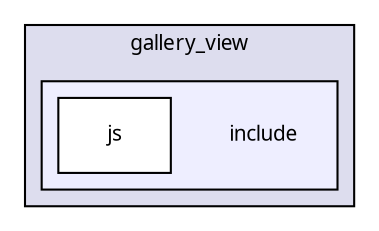 digraph "packages/gallery/packages/gallery_view/include/" {
  compound=true
  node [ fontsize="10", fontname="FreeSans.ttf"];
  edge [ labelfontsize="10", labelfontname="FreeSans.ttf"];
  subgraph clusterdir_44ffeeeb9b67fc5df28e9aad08131fd9 {
    graph [ bgcolor="#ddddee", pencolor="black", label="gallery_view" fontname="FreeSans.ttf", fontsize="10", URL="dir_44ffeeeb9b67fc5df28e9aad08131fd9.html"]
  subgraph clusterdir_69b24b65d476b168bbe5a0d8b5e7fbfe {
    graph [ bgcolor="#eeeeff", pencolor="black", label="" URL="dir_69b24b65d476b168bbe5a0d8b5e7fbfe.html"];
    dir_69b24b65d476b168bbe5a0d8b5e7fbfe [shape=plaintext label="include"];
    dir_c2bcb1b412e76297dfb3506cd31d638f [shape=box label="js" color="black" fillcolor="white" style="filled" URL="dir_c2bcb1b412e76297dfb3506cd31d638f.html"];
  }
  }
}
